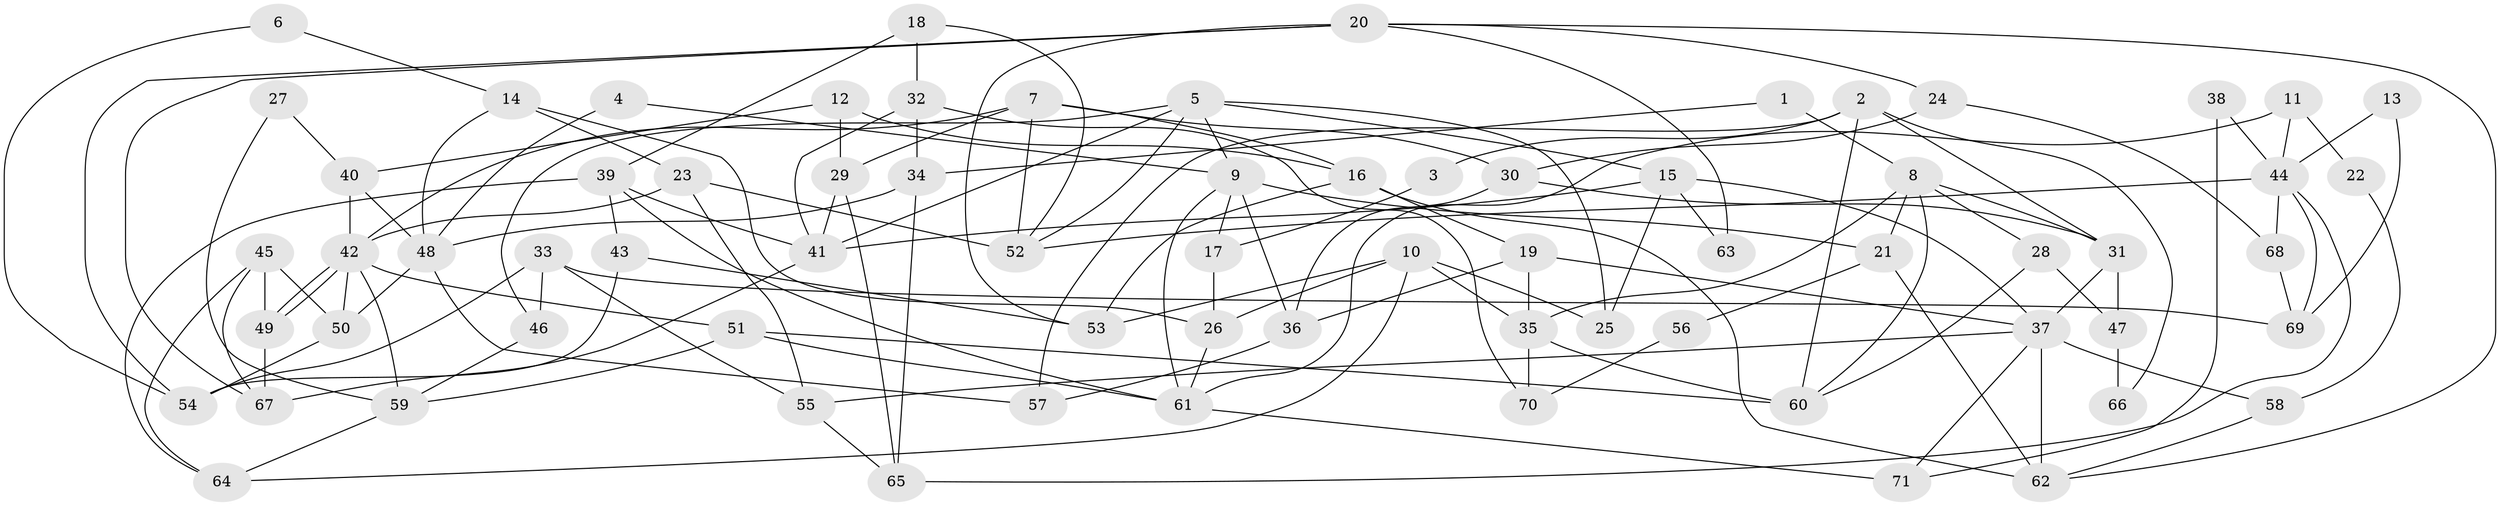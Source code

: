 // Generated by graph-tools (version 1.1) at 2025/51/03/09/25 04:51:11]
// undirected, 71 vertices, 142 edges
graph export_dot {
graph [start="1"]
  node [color=gray90,style=filled];
  1;
  2;
  3;
  4;
  5;
  6;
  7;
  8;
  9;
  10;
  11;
  12;
  13;
  14;
  15;
  16;
  17;
  18;
  19;
  20;
  21;
  22;
  23;
  24;
  25;
  26;
  27;
  28;
  29;
  30;
  31;
  32;
  33;
  34;
  35;
  36;
  37;
  38;
  39;
  40;
  41;
  42;
  43;
  44;
  45;
  46;
  47;
  48;
  49;
  50;
  51;
  52;
  53;
  54;
  55;
  56;
  57;
  58;
  59;
  60;
  61;
  62;
  63;
  64;
  65;
  66;
  67;
  68;
  69;
  70;
  71;
  1 -- 34;
  1 -- 8;
  2 -- 57;
  2 -- 31;
  2 -- 3;
  2 -- 60;
  2 -- 66;
  3 -- 17;
  4 -- 9;
  4 -- 48;
  5 -- 15;
  5 -- 9;
  5 -- 25;
  5 -- 41;
  5 -- 46;
  5 -- 52;
  6 -- 54;
  6 -- 14;
  7 -- 42;
  7 -- 29;
  7 -- 16;
  7 -- 30;
  7 -- 52;
  8 -- 35;
  8 -- 60;
  8 -- 21;
  8 -- 28;
  8 -- 31;
  9 -- 61;
  9 -- 21;
  9 -- 17;
  9 -- 36;
  10 -- 53;
  10 -- 25;
  10 -- 26;
  10 -- 35;
  10 -- 64;
  11 -- 61;
  11 -- 44;
  11 -- 22;
  12 -- 16;
  12 -- 40;
  12 -- 29;
  13 -- 69;
  13 -- 44;
  14 -- 26;
  14 -- 23;
  14 -- 48;
  15 -- 37;
  15 -- 41;
  15 -- 25;
  15 -- 63;
  16 -- 19;
  16 -- 53;
  16 -- 62;
  17 -- 26;
  18 -- 52;
  18 -- 39;
  18 -- 32;
  19 -- 35;
  19 -- 37;
  19 -- 36;
  20 -- 67;
  20 -- 53;
  20 -- 24;
  20 -- 54;
  20 -- 62;
  20 -- 63;
  21 -- 62;
  21 -- 56;
  22 -- 58;
  23 -- 52;
  23 -- 55;
  23 -- 42;
  24 -- 30;
  24 -- 68;
  26 -- 61;
  27 -- 40;
  27 -- 59;
  28 -- 60;
  28 -- 47;
  29 -- 41;
  29 -- 65;
  30 -- 36;
  30 -- 31;
  31 -- 37;
  31 -- 47;
  32 -- 34;
  32 -- 41;
  32 -- 70;
  33 -- 54;
  33 -- 55;
  33 -- 46;
  33 -- 69;
  34 -- 65;
  34 -- 48;
  35 -- 60;
  35 -- 70;
  36 -- 57;
  37 -- 62;
  37 -- 55;
  37 -- 58;
  37 -- 71;
  38 -- 71;
  38 -- 44;
  39 -- 41;
  39 -- 64;
  39 -- 43;
  39 -- 61;
  40 -- 48;
  40 -- 42;
  41 -- 67;
  42 -- 49;
  42 -- 49;
  42 -- 50;
  42 -- 51;
  42 -- 59;
  43 -- 54;
  43 -- 53;
  44 -- 68;
  44 -- 52;
  44 -- 65;
  44 -- 69;
  45 -- 67;
  45 -- 64;
  45 -- 49;
  45 -- 50;
  46 -- 59;
  47 -- 66;
  48 -- 50;
  48 -- 57;
  49 -- 67;
  50 -- 54;
  51 -- 59;
  51 -- 60;
  51 -- 61;
  55 -- 65;
  56 -- 70;
  58 -- 62;
  59 -- 64;
  61 -- 71;
  68 -- 69;
}
